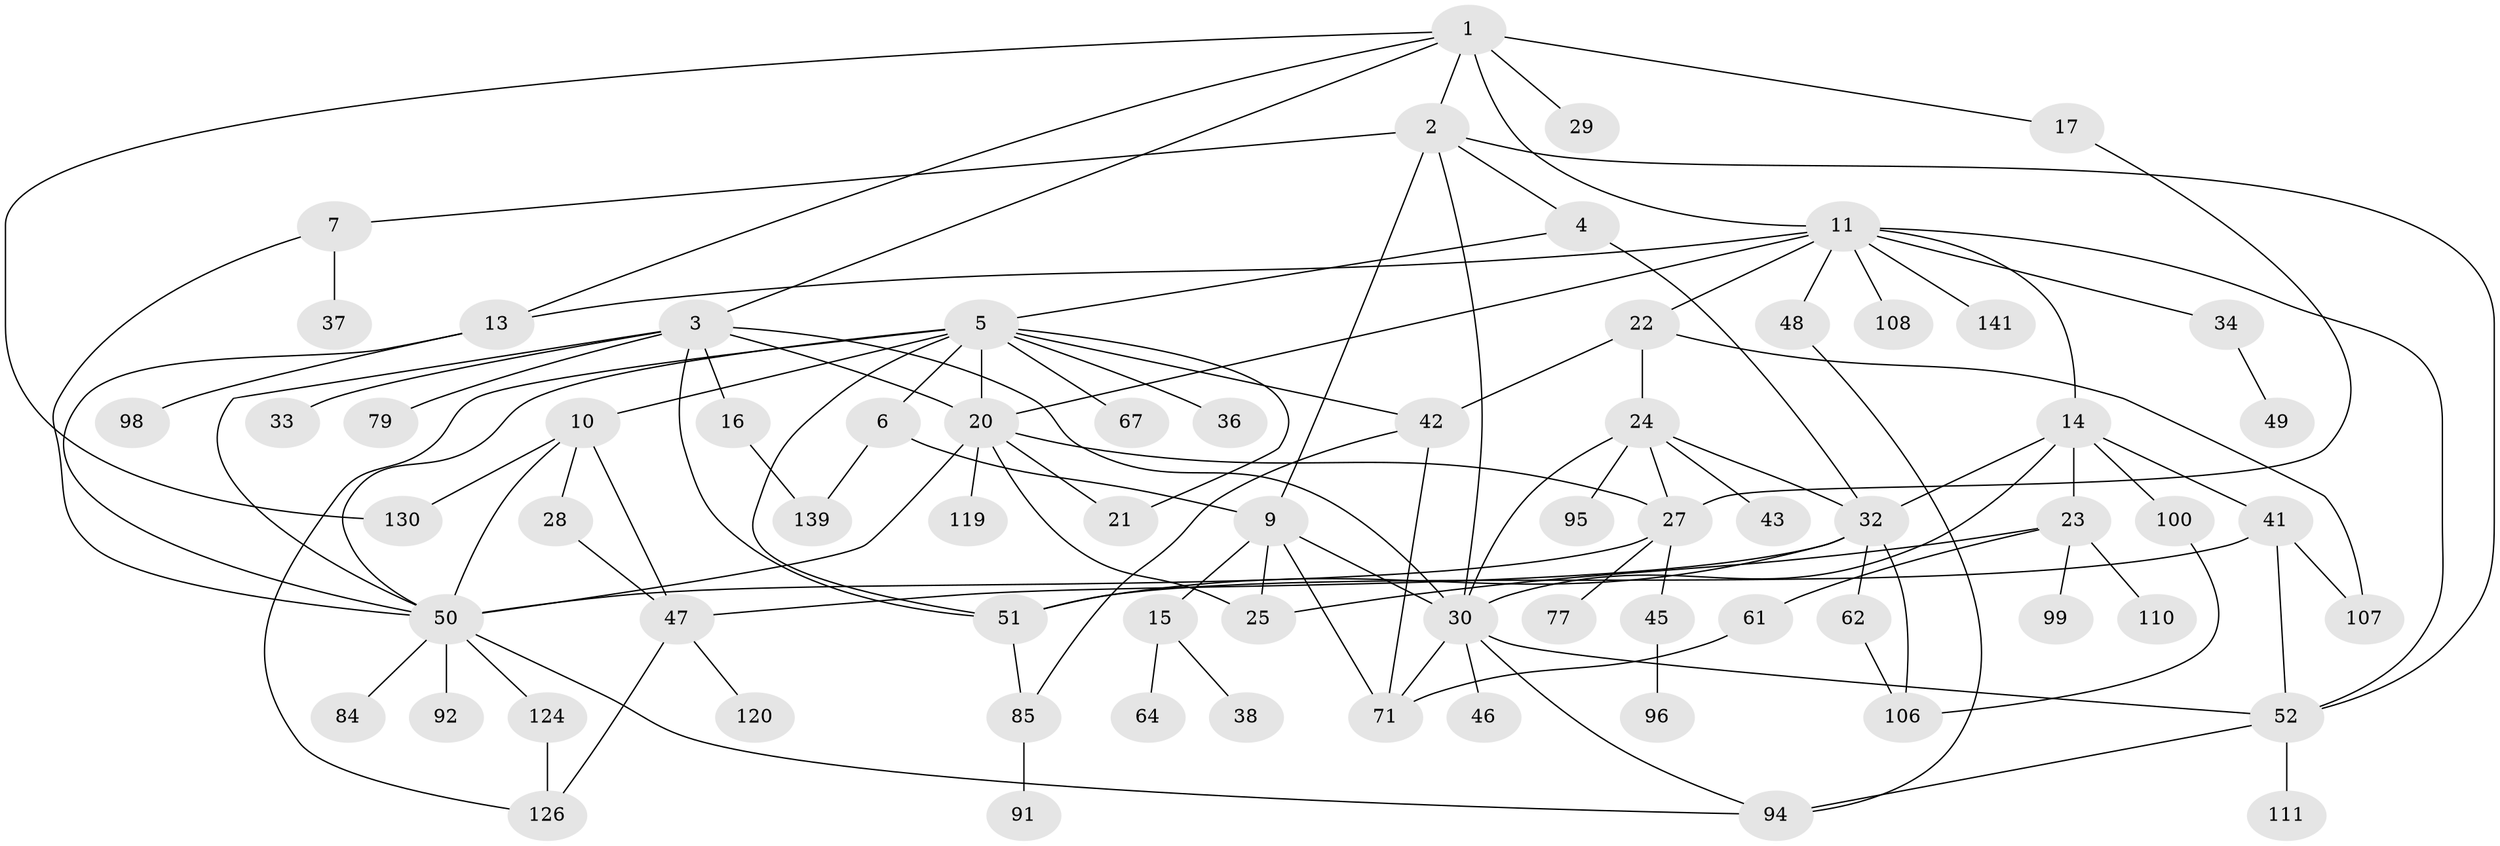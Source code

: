 // original degree distribution, {7: 0.02097902097902098, 4: 0.11188811188811189, 8: 0.006993006993006993, 3: 0.14685314685314685, 11: 0.006993006993006993, 5: 0.06293706293706294, 10: 0.006993006993006993, 2: 0.36363636363636365, 6: 0.02097902097902098, 1: 0.2517482517482518}
// Generated by graph-tools (version 1.1) at 2025/17/03/04/25 18:17:11]
// undirected, 71 vertices, 114 edges
graph export_dot {
graph [start="1"]
  node [color=gray90,style=filled];
  1 [super="+8"];
  2 [super="+59"];
  3;
  4 [super="+143"];
  5;
  6;
  7 [super="+114+12"];
  9 [super="+80+117+87"];
  10;
  11;
  13 [super="+40"];
  14 [super="+19"];
  15 [super="+26+18+31"];
  16;
  17;
  20 [super="+116+128+58+72"];
  21 [super="+86"];
  22 [super="+65"];
  23 [super="+70"];
  24 [super="+74"];
  25;
  27 [super="+39"];
  28;
  29 [super="+127"];
  30 [super="+89+123+56+93"];
  32 [super="+35"];
  33;
  34;
  36;
  37;
  38 [super="+60"];
  41 [super="+112+44"];
  42 [super="+66"];
  43;
  45;
  46;
  47 [super="+115+54"];
  48;
  49;
  50 [super="+53"];
  51 [super="+122+83+63"];
  52 [super="+55"];
  61 [super="+131"];
  62;
  64;
  67;
  71 [super="+81"];
  77 [super="+82"];
  79 [super="+133+104"];
  84;
  85;
  91;
  92;
  94 [super="+101"];
  95;
  96;
  98;
  99;
  100;
  106;
  107 [super="+138"];
  108;
  110;
  111;
  119;
  120;
  124;
  126 [super="+140"];
  130 [super="+137"];
  139;
  141;
  1 -- 2;
  1 -- 3;
  1 -- 29 [weight=2];
  1 -- 130;
  1 -- 11;
  1 -- 17;
  1 -- 13;
  2 -- 4;
  2 -- 7;
  2 -- 52;
  2 -- 9;
  2 -- 30;
  3 -- 16;
  3 -- 30;
  3 -- 33;
  3 -- 79;
  3 -- 20;
  3 -- 51;
  3 -- 50;
  4 -- 5;
  4 -- 32;
  5 -- 6;
  5 -- 10;
  5 -- 21;
  5 -- 36;
  5 -- 51;
  5 -- 67;
  5 -- 50;
  5 -- 126;
  5 -- 42;
  5 -- 20;
  6 -- 9;
  6 -- 139;
  7 -- 37;
  7 -- 50;
  9 -- 15;
  9 -- 71;
  9 -- 30;
  9 -- 25;
  10 -- 28;
  10 -- 130;
  10 -- 50;
  10 -- 47;
  11 -- 13;
  11 -- 14;
  11 -- 20;
  11 -- 22;
  11 -- 34;
  11 -- 48;
  11 -- 52;
  11 -- 108;
  11 -- 141;
  13 -- 98;
  13 -- 50;
  14 -- 23 [weight=2];
  14 -- 32;
  14 -- 41 [weight=2];
  14 -- 100;
  14 -- 30;
  15 -- 38;
  15 -- 64;
  16 -- 139;
  17 -- 27;
  20 -- 27;
  20 -- 119;
  20 -- 50;
  20 -- 25;
  20 -- 21;
  22 -- 24;
  22 -- 42 [weight=2];
  22 -- 107;
  23 -- 25;
  23 -- 61;
  23 -- 99;
  23 -- 110;
  24 -- 43;
  24 -- 95;
  24 -- 32;
  24 -- 27;
  24 -- 30;
  27 -- 50;
  27 -- 45;
  27 -- 77;
  28 -- 47;
  30 -- 46;
  30 -- 71;
  30 -- 94;
  30 -- 52;
  32 -- 62;
  32 -- 51;
  32 -- 106;
  32 -- 47;
  34 -- 49;
  41 -- 51;
  41 -- 52;
  41 -- 107;
  42 -- 85;
  42 -- 71;
  45 -- 96;
  47 -- 120;
  47 -- 126;
  48 -- 94;
  50 -- 92;
  50 -- 84;
  50 -- 124;
  50 -- 94;
  51 -- 85;
  52 -- 94;
  52 -- 111;
  61 -- 71;
  62 -- 106;
  85 -- 91;
  100 -- 106;
  124 -- 126;
}
